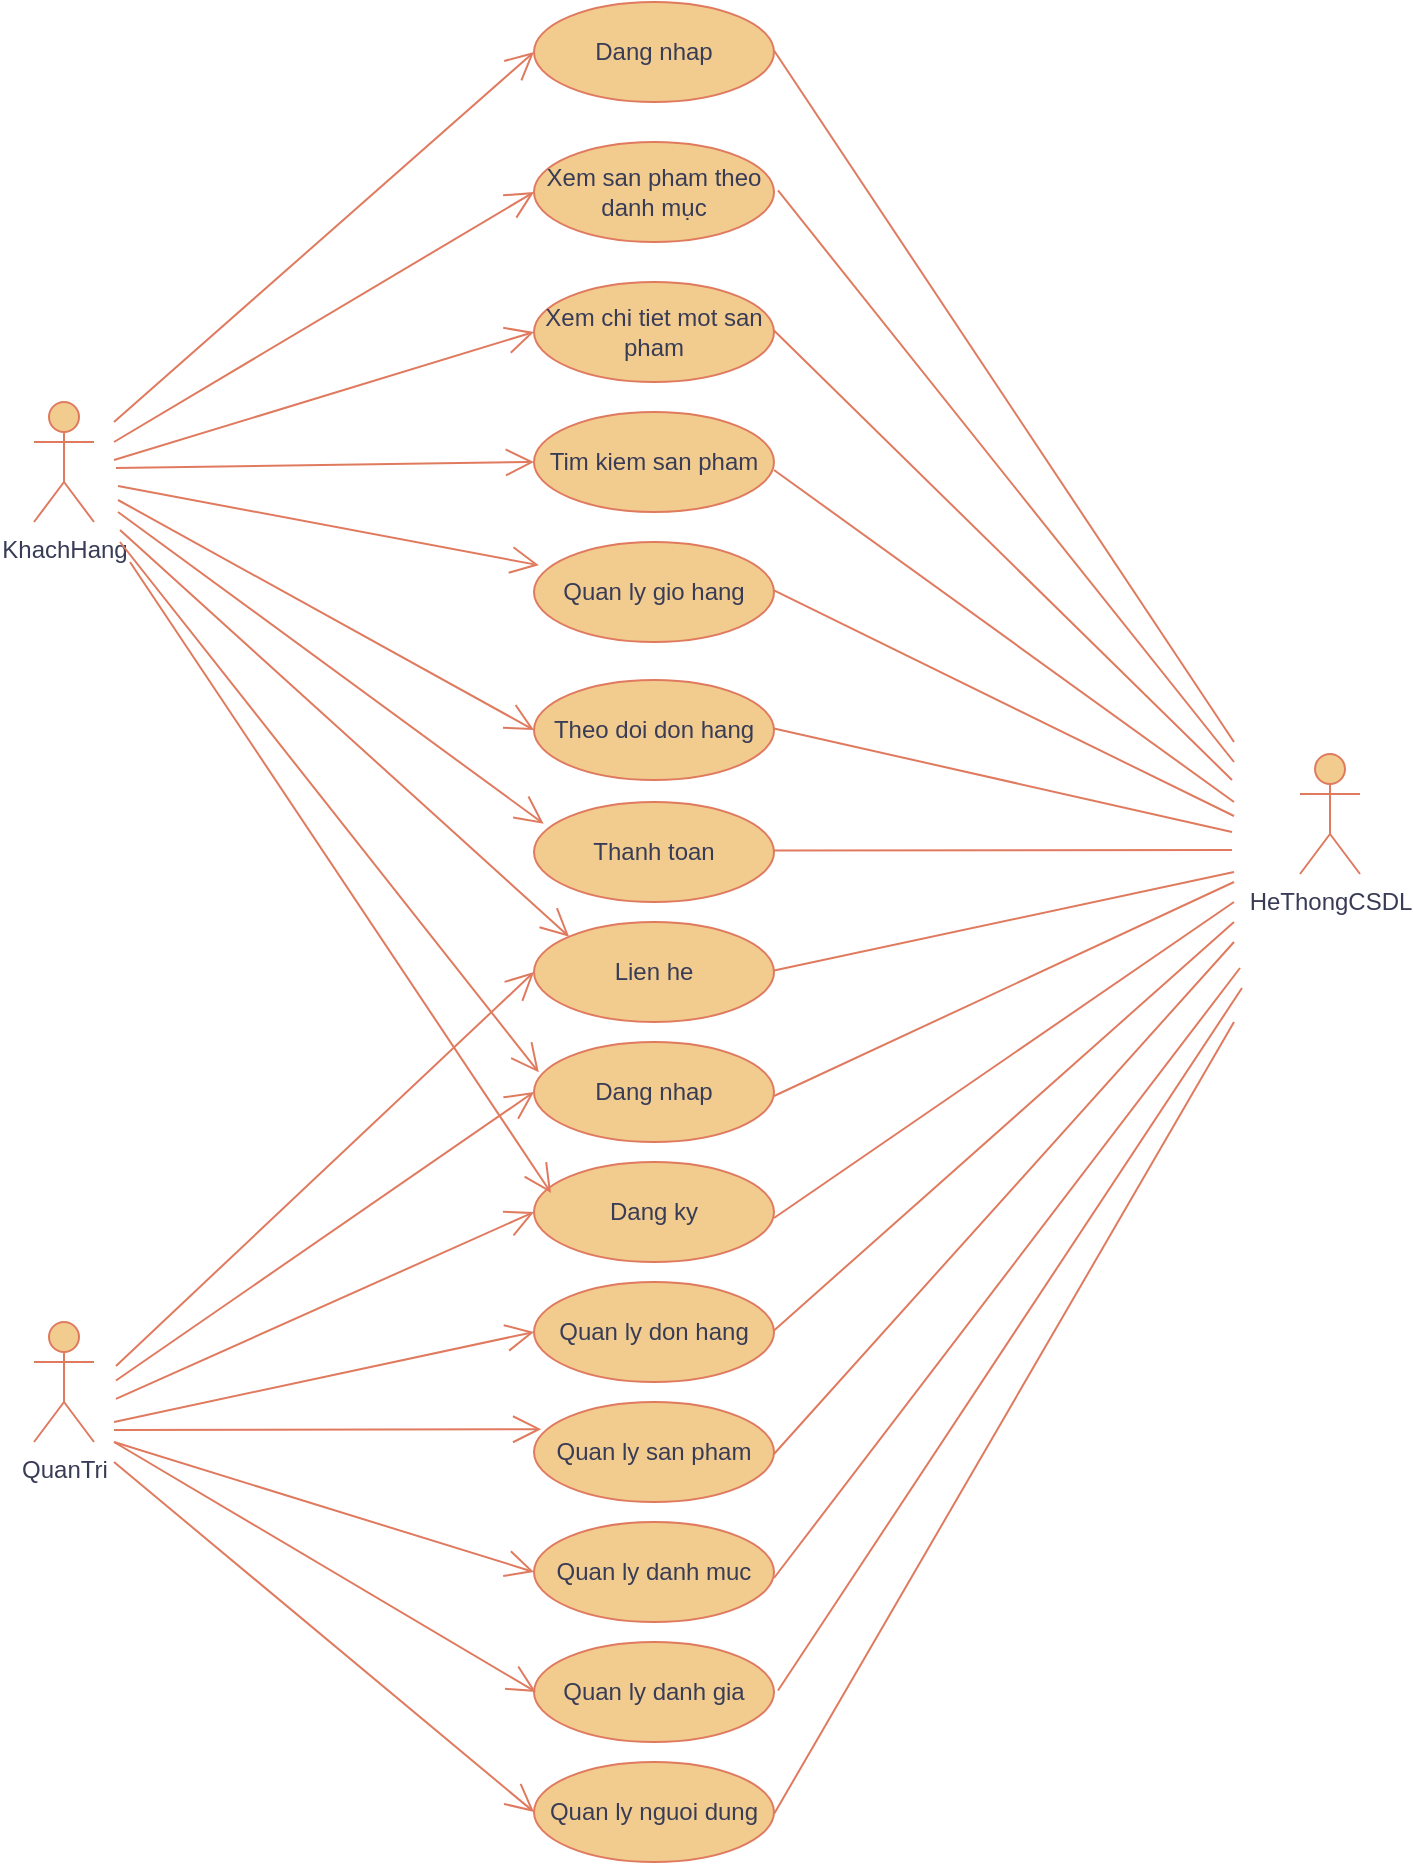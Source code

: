 <mxfile version="27.0.6">
  <diagram name="Trang-1" id="om-XIADOHvCU4XSZSmuB">
    <mxGraphModel grid="0" page="1" gridSize="10" guides="1" tooltips="1" connect="1" arrows="1" fold="1" pageScale="1" pageWidth="827" pageHeight="1169" math="0" shadow="0">
      <root>
        <mxCell id="0" />
        <mxCell id="1" parent="0" />
        <mxCell id="bkpkcKp48GnXwhdnhPmG-1" value="KhachHang" style="shape=umlActor;verticalLabelPosition=bottom;verticalAlign=top;html=1;outlineConnect=0;textShadow=0;labelBorderColor=none;labelBackgroundColor=none;fillColor=#F2CC8F;strokeColor=#E07A5F;fontColor=#393C56;" vertex="1" parent="1">
          <mxGeometry x="120" y="250" width="30" height="60" as="geometry" />
        </mxCell>
        <mxCell id="bkpkcKp48GnXwhdnhPmG-2" value="QuanTri" style="shape=umlActor;verticalLabelPosition=bottom;verticalAlign=top;html=1;outlineConnect=0;labelBackgroundColor=none;fillColor=#F2CC8F;strokeColor=#E07A5F;fontColor=#393C56;" vertex="1" parent="1">
          <mxGeometry x="120" y="710" width="30" height="60" as="geometry" />
        </mxCell>
        <mxCell id="bkpkcKp48GnXwhdnhPmG-6" value="HeThongCSDL" style="shape=umlActor;verticalLabelPosition=bottom;verticalAlign=top;html=1;outlineConnect=0;textShadow=0;labelBorderColor=none;labelBackgroundColor=none;fillColor=#F2CC8F;strokeColor=#E07A5F;fontColor=#393C56;" vertex="1" parent="1">
          <mxGeometry x="753" y="426" width="30" height="60" as="geometry" />
        </mxCell>
        <mxCell id="bkpkcKp48GnXwhdnhPmG-25" value="Dang nhap" style="ellipse;whiteSpace=wrap;html=1;labelBackgroundColor=none;fillColor=#F2CC8F;strokeColor=#E07A5F;fontColor=#393C56;" vertex="1" parent="1">
          <mxGeometry x="370" y="50" width="120" height="50" as="geometry" />
        </mxCell>
        <mxCell id="bkpkcKp48GnXwhdnhPmG-37" value="Xem san pham theo danh mục" style="ellipse;whiteSpace=wrap;html=1;labelBackgroundColor=none;fillColor=#F2CC8F;strokeColor=#E07A5F;fontColor=#393C56;" vertex="1" parent="1">
          <mxGeometry x="370" y="120" width="120" height="50" as="geometry" />
        </mxCell>
        <mxCell id="bkpkcKp48GnXwhdnhPmG-38" value="Xem chi tiet mot san pham" style="ellipse;whiteSpace=wrap;html=1;labelBackgroundColor=none;fillColor=#F2CC8F;strokeColor=#E07A5F;fontColor=#393C56;" vertex="1" parent="1">
          <mxGeometry x="370" y="190" width="120" height="50" as="geometry" />
        </mxCell>
        <mxCell id="bkpkcKp48GnXwhdnhPmG-39" value="Tim kiem san pham" style="ellipse;whiteSpace=wrap;html=1;labelBackgroundColor=none;fillColor=#F2CC8F;strokeColor=#E07A5F;fontColor=#393C56;" vertex="1" parent="1">
          <mxGeometry x="370" y="255" width="120" height="50" as="geometry" />
        </mxCell>
        <mxCell id="bkpkcKp48GnXwhdnhPmG-40" value="Quan ly gio hang" style="ellipse;whiteSpace=wrap;html=1;labelBackgroundColor=none;fillColor=#F2CC8F;strokeColor=#E07A5F;fontColor=#393C56;" vertex="1" parent="1">
          <mxGeometry x="370" y="320" width="120" height="50" as="geometry" />
        </mxCell>
        <mxCell id="bkpkcKp48GnXwhdnhPmG-41" value="Theo doi don hang" style="ellipse;whiteSpace=wrap;html=1;labelBackgroundColor=none;fillColor=#F2CC8F;strokeColor=#E07A5F;fontColor=#393C56;" vertex="1" parent="1">
          <mxGeometry x="370" y="389" width="120" height="50" as="geometry" />
        </mxCell>
        <mxCell id="bkpkcKp48GnXwhdnhPmG-42" value="Thanh toan" style="ellipse;whiteSpace=wrap;html=1;labelBackgroundColor=none;fillColor=#F2CC8F;strokeColor=#E07A5F;fontColor=#393C56;" vertex="1" parent="1">
          <mxGeometry x="370" y="450" width="120" height="50" as="geometry" />
        </mxCell>
        <mxCell id="bkpkcKp48GnXwhdnhPmG-43" value="Lien he" style="ellipse;whiteSpace=wrap;html=1;labelBackgroundColor=none;fillColor=#F2CC8F;strokeColor=#E07A5F;fontColor=#393C56;" vertex="1" parent="1">
          <mxGeometry x="370" y="510" width="120" height="50" as="geometry" />
        </mxCell>
        <mxCell id="bkpkcKp48GnXwhdnhPmG-44" value="Dang nhap" style="ellipse;whiteSpace=wrap;html=1;labelBackgroundColor=none;fillColor=#F2CC8F;strokeColor=#E07A5F;fontColor=#393C56;" vertex="1" parent="1">
          <mxGeometry x="370" y="570" width="120" height="50" as="geometry" />
        </mxCell>
        <mxCell id="bkpkcKp48GnXwhdnhPmG-45" value="Dang ky" style="ellipse;whiteSpace=wrap;html=1;labelBackgroundColor=none;fillColor=#F2CC8F;strokeColor=#E07A5F;fontColor=#393C56;" vertex="1" parent="1">
          <mxGeometry x="370" y="630" width="120" height="50" as="geometry" />
        </mxCell>
        <mxCell id="bkpkcKp48GnXwhdnhPmG-46" value="Quan ly don hang" style="ellipse;whiteSpace=wrap;html=1;labelBackgroundColor=none;fillColor=#F2CC8F;strokeColor=#E07A5F;fontColor=#393C56;" vertex="1" parent="1">
          <mxGeometry x="370" y="690" width="120" height="50" as="geometry" />
        </mxCell>
        <mxCell id="bkpkcKp48GnXwhdnhPmG-47" value="Quan ly san pham" style="ellipse;whiteSpace=wrap;html=1;labelBackgroundColor=none;fillColor=#F2CC8F;strokeColor=#E07A5F;fontColor=#393C56;" vertex="1" parent="1">
          <mxGeometry x="370" y="750" width="120" height="50" as="geometry" />
        </mxCell>
        <mxCell id="bkpkcKp48GnXwhdnhPmG-48" value="Quan ly danh muc" style="ellipse;whiteSpace=wrap;html=1;labelBackgroundColor=none;fillColor=#F2CC8F;strokeColor=#E07A5F;fontColor=#393C56;" vertex="1" parent="1">
          <mxGeometry x="370" y="810" width="120" height="50" as="geometry" />
        </mxCell>
        <mxCell id="bkpkcKp48GnXwhdnhPmG-49" value="Quan ly danh gia" style="ellipse;whiteSpace=wrap;html=1;labelBackgroundColor=none;fillColor=#F2CC8F;strokeColor=#E07A5F;fontColor=#393C56;" vertex="1" parent="1">
          <mxGeometry x="370" y="870" width="120" height="50" as="geometry" />
        </mxCell>
        <mxCell id="bkpkcKp48GnXwhdnhPmG-50" value="Quan ly nguoi dung" style="ellipse;whiteSpace=wrap;html=1;labelBackgroundColor=none;fillColor=#F2CC8F;strokeColor=#E07A5F;fontColor=#393C56;" vertex="1" parent="1">
          <mxGeometry x="370" y="930" width="120" height="50" as="geometry" />
        </mxCell>
        <mxCell id="bkpkcKp48GnXwhdnhPmG-51" value="" style="endArrow=open;endFill=1;endSize=12;html=1;rounded=0;entryX=0;entryY=0.5;entryDx=0;entryDy=0;labelBackgroundColor=none;strokeColor=#E07A5F;fontColor=default;" edge="1" parent="1" target="bkpkcKp48GnXwhdnhPmG-25">
          <mxGeometry width="160" relative="1" as="geometry">
            <mxPoint x="160" y="260" as="sourcePoint" />
            <mxPoint x="315" y="265" as="targetPoint" />
          </mxGeometry>
        </mxCell>
        <mxCell id="bkpkcKp48GnXwhdnhPmG-52" value="" style="endArrow=open;endFill=1;endSize=12;html=1;rounded=0;entryX=0;entryY=0.5;entryDx=0;entryDy=0;labelBackgroundColor=none;strokeColor=#E07A5F;fontColor=default;" edge="1" parent="1" target="bkpkcKp48GnXwhdnhPmG-37">
          <mxGeometry width="160" relative="1" as="geometry">
            <mxPoint x="160" y="270" as="sourcePoint" />
            <mxPoint x="316" y="271" as="targetPoint" />
          </mxGeometry>
        </mxCell>
        <mxCell id="bkpkcKp48GnXwhdnhPmG-53" value="" style="endArrow=open;endFill=1;endSize=12;html=1;rounded=0;entryX=0;entryY=0.5;entryDx=0;entryDy=0;labelBackgroundColor=none;strokeColor=#E07A5F;fontColor=default;" edge="1" parent="1" target="bkpkcKp48GnXwhdnhPmG-38">
          <mxGeometry width="160" relative="1" as="geometry">
            <mxPoint x="160" y="279" as="sourcePoint" />
            <mxPoint x="317" y="279.23" as="targetPoint" />
          </mxGeometry>
        </mxCell>
        <mxCell id="bkpkcKp48GnXwhdnhPmG-55" value="" style="endArrow=open;endFill=1;endSize=12;html=1;rounded=0;entryX=0;entryY=0.5;entryDx=0;entryDy=0;labelBackgroundColor=none;strokeColor=#E07A5F;fontColor=default;" edge="1" parent="1" target="bkpkcKp48GnXwhdnhPmG-39">
          <mxGeometry width="160" relative="1" as="geometry">
            <mxPoint x="161" y="283" as="sourcePoint" />
            <mxPoint x="321" y="283" as="targetPoint" />
          </mxGeometry>
        </mxCell>
        <mxCell id="bkpkcKp48GnXwhdnhPmG-56" value="" style="endArrow=open;endFill=1;endSize=12;html=1;rounded=0;entryX=0.02;entryY=0.232;entryDx=0;entryDy=0;entryPerimeter=0;labelBackgroundColor=none;strokeColor=#E07A5F;fontColor=default;" edge="1" parent="1" target="bkpkcKp48GnXwhdnhPmG-40">
          <mxGeometry width="160" relative="1" as="geometry">
            <mxPoint x="162" y="292" as="sourcePoint" />
            <mxPoint x="322" y="292" as="targetPoint" />
          </mxGeometry>
        </mxCell>
        <mxCell id="bkpkcKp48GnXwhdnhPmG-57" value="" style="endArrow=open;endFill=1;endSize=12;html=1;rounded=0;entryX=0;entryY=0.5;entryDx=0;entryDy=0;labelBackgroundColor=none;strokeColor=#E07A5F;fontColor=default;" edge="1" parent="1" target="bkpkcKp48GnXwhdnhPmG-41">
          <mxGeometry width="160" relative="1" as="geometry">
            <mxPoint x="162" y="299" as="sourcePoint" />
            <mxPoint x="322" y="299" as="targetPoint" />
          </mxGeometry>
        </mxCell>
        <mxCell id="bkpkcKp48GnXwhdnhPmG-58" value="" style="endArrow=open;endFill=1;endSize=12;html=1;rounded=0;entryX=0;entryY=0;entryDx=0;entryDy=0;labelBackgroundColor=none;strokeColor=#E07A5F;fontColor=default;" edge="1" parent="1" target="bkpkcKp48GnXwhdnhPmG-43">
          <mxGeometry width="160" relative="1" as="geometry">
            <mxPoint x="163" y="314" as="sourcePoint" />
            <mxPoint x="323" y="314" as="targetPoint" />
          </mxGeometry>
        </mxCell>
        <mxCell id="bkpkcKp48GnXwhdnhPmG-59" value="" style="endArrow=open;endFill=1;endSize=12;html=1;rounded=0;entryX=0.04;entryY=0.217;entryDx=0;entryDy=0;entryPerimeter=0;labelBackgroundColor=none;strokeColor=#E07A5F;fontColor=default;" edge="1" parent="1" target="bkpkcKp48GnXwhdnhPmG-42">
          <mxGeometry width="160" relative="1" as="geometry">
            <mxPoint x="162" y="305" as="sourcePoint" />
            <mxPoint x="322" y="305" as="targetPoint" />
          </mxGeometry>
        </mxCell>
        <mxCell id="bkpkcKp48GnXwhdnhPmG-60" value="" style="endArrow=open;endFill=1;endSize=12;html=1;rounded=0;entryX=0.02;entryY=0.303;entryDx=0;entryDy=0;entryPerimeter=0;labelBackgroundColor=none;strokeColor=#E07A5F;fontColor=default;" edge="1" parent="1" target="bkpkcKp48GnXwhdnhPmG-44">
          <mxGeometry width="160" relative="1" as="geometry">
            <mxPoint x="163" y="320" as="sourcePoint" />
            <mxPoint x="323" y="320" as="targetPoint" />
          </mxGeometry>
        </mxCell>
        <mxCell id="bkpkcKp48GnXwhdnhPmG-61" value="" style="endArrow=open;endFill=1;endSize=12;html=1;rounded=0;entryX=0;entryY=0.5;entryDx=0;entryDy=0;labelBackgroundColor=none;strokeColor=#E07A5F;fontColor=default;" edge="1" parent="1" target="bkpkcKp48GnXwhdnhPmG-43">
          <mxGeometry width="160" relative="1" as="geometry">
            <mxPoint x="161" y="732" as="sourcePoint" />
            <mxPoint x="321" y="732" as="targetPoint" />
          </mxGeometry>
        </mxCell>
        <mxCell id="bkpkcKp48GnXwhdnhPmG-62" value="" style="endArrow=open;endFill=1;endSize=12;html=1;rounded=0;entryX=0;entryY=0.5;entryDx=0;entryDy=0;labelBackgroundColor=none;strokeColor=#E07A5F;fontColor=default;" edge="1" parent="1" target="bkpkcKp48GnXwhdnhPmG-44">
          <mxGeometry width="160" relative="1" as="geometry">
            <mxPoint x="161" y="739.23" as="sourcePoint" />
            <mxPoint x="321" y="739.23" as="targetPoint" />
          </mxGeometry>
        </mxCell>
        <mxCell id="bkpkcKp48GnXwhdnhPmG-63" value="" style="endArrow=open;endFill=1;endSize=12;html=1;rounded=0;entryX=0;entryY=0.5;entryDx=0;entryDy=0;labelBackgroundColor=none;strokeColor=#E07A5F;fontColor=default;" edge="1" parent="1" target="bkpkcKp48GnXwhdnhPmG-45">
          <mxGeometry width="160" relative="1" as="geometry">
            <mxPoint x="161" y="748.46" as="sourcePoint" />
            <mxPoint x="321" y="748.46" as="targetPoint" />
            <Array as="points" />
          </mxGeometry>
        </mxCell>
        <mxCell id="bkpkcKp48GnXwhdnhPmG-64" value="" style="endArrow=open;endFill=1;endSize=12;html=1;rounded=0;entryX=0;entryY=0.5;entryDx=0;entryDy=0;labelBackgroundColor=none;strokeColor=#E07A5F;fontColor=default;" edge="1" parent="1" target="bkpkcKp48GnXwhdnhPmG-46">
          <mxGeometry width="160" relative="1" as="geometry">
            <mxPoint x="160" y="760" as="sourcePoint" />
            <mxPoint x="324" y="757" as="targetPoint" />
          </mxGeometry>
        </mxCell>
        <mxCell id="bkpkcKp48GnXwhdnhPmG-65" value="" style="endArrow=open;endFill=1;endSize=12;html=1;rounded=0;entryX=0.03;entryY=0.272;entryDx=0;entryDy=0;entryPerimeter=0;labelBackgroundColor=none;strokeColor=#E07A5F;fontColor=default;" edge="1" parent="1" target="bkpkcKp48GnXwhdnhPmG-47">
          <mxGeometry width="160" relative="1" as="geometry">
            <mxPoint x="160" y="764" as="sourcePoint" />
            <mxPoint x="325" y="765" as="targetPoint" />
          </mxGeometry>
        </mxCell>
        <mxCell id="bkpkcKp48GnXwhdnhPmG-67" value="" style="endArrow=open;endFill=1;endSize=12;html=1;rounded=0;entryX=0;entryY=0.5;entryDx=0;entryDy=0;labelBackgroundColor=none;strokeColor=#E07A5F;fontColor=default;" edge="1" parent="1" target="bkpkcKp48GnXwhdnhPmG-48">
          <mxGeometry width="160" relative="1" as="geometry">
            <mxPoint x="160" y="770" as="sourcePoint" />
            <mxPoint x="327" y="774.23" as="targetPoint" />
          </mxGeometry>
        </mxCell>
        <mxCell id="bkpkcKp48GnXwhdnhPmG-68" value="" style="endArrow=open;endFill=1;endSize=12;html=1;rounded=0;entryX=0.008;entryY=0.5;entryDx=0;entryDy=0;entryPerimeter=0;labelBackgroundColor=none;strokeColor=#E07A5F;fontColor=default;" edge="1" parent="1" target="bkpkcKp48GnXwhdnhPmG-49">
          <mxGeometry width="160" relative="1" as="geometry">
            <mxPoint x="160" y="770" as="sourcePoint" />
            <mxPoint x="327" y="777" as="targetPoint" />
          </mxGeometry>
        </mxCell>
        <mxCell id="bkpkcKp48GnXwhdnhPmG-69" value="" style="endArrow=open;endFill=1;endSize=12;html=1;rounded=0;entryX=0;entryY=0.5;entryDx=0;entryDy=0;labelBackgroundColor=none;strokeColor=#E07A5F;fontColor=default;" edge="1" parent="1" target="bkpkcKp48GnXwhdnhPmG-50">
          <mxGeometry width="160" relative="1" as="geometry">
            <mxPoint x="160" y="780" as="sourcePoint" />
            <mxPoint x="327" y="782" as="targetPoint" />
          </mxGeometry>
        </mxCell>
        <mxCell id="bkpkcKp48GnXwhdnhPmG-72" value="" style="endArrow=open;endFill=1;endSize=12;html=1;rounded=0;entryX=0.071;entryY=0.309;entryDx=0;entryDy=0;entryPerimeter=0;labelBackgroundColor=none;strokeColor=#E07A5F;fontColor=default;" edge="1" parent="1" target="bkpkcKp48GnXwhdnhPmG-45">
          <mxGeometry width="160" relative="1" as="geometry">
            <mxPoint x="168" y="330" as="sourcePoint" />
            <mxPoint x="328" y="330" as="targetPoint" />
          </mxGeometry>
        </mxCell>
        <mxCell id="bkpkcKp48GnXwhdnhPmG-73" value="" style="endArrow=none;html=1;rounded=0;labelBackgroundColor=none;strokeColor=#E07A5F;fontColor=default;" edge="1" parent="1">
          <mxGeometry relative="1" as="geometry">
            <mxPoint x="490" y="74.23" as="sourcePoint" />
            <mxPoint x="720" y="420" as="targetPoint" />
          </mxGeometry>
        </mxCell>
        <mxCell id="bkpkcKp48GnXwhdnhPmG-76" value="" style="endArrow=none;html=1;rounded=0;labelBackgroundColor=none;strokeColor=#E07A5F;fontColor=default;" edge="1" parent="1">
          <mxGeometry relative="1" as="geometry">
            <mxPoint x="490" y="284" as="sourcePoint" />
            <mxPoint x="720" y="450" as="targetPoint" />
          </mxGeometry>
        </mxCell>
        <mxCell id="bkpkcKp48GnXwhdnhPmG-77" value="" style="endArrow=none;html=1;rounded=0;labelBackgroundColor=none;strokeColor=#E07A5F;fontColor=default;" edge="1" parent="1">
          <mxGeometry relative="1" as="geometry">
            <mxPoint x="490" y="214.23" as="sourcePoint" />
            <mxPoint x="719" y="439" as="targetPoint" />
          </mxGeometry>
        </mxCell>
        <mxCell id="bkpkcKp48GnXwhdnhPmG-78" value="" style="endArrow=none;html=1;rounded=0;labelBackgroundColor=none;strokeColor=#E07A5F;fontColor=default;" edge="1" parent="1">
          <mxGeometry relative="1" as="geometry">
            <mxPoint x="490" y="413.23" as="sourcePoint" />
            <mxPoint x="719" y="465" as="targetPoint" />
          </mxGeometry>
        </mxCell>
        <mxCell id="bkpkcKp48GnXwhdnhPmG-79" value="" style="endArrow=none;html=1;rounded=0;labelBackgroundColor=none;strokeColor=#E07A5F;fontColor=default;" edge="1" parent="1">
          <mxGeometry relative="1" as="geometry">
            <mxPoint x="490" y="344.23" as="sourcePoint" />
            <mxPoint x="720" y="457" as="targetPoint" />
          </mxGeometry>
        </mxCell>
        <mxCell id="bkpkcKp48GnXwhdnhPmG-80" value="" style="endArrow=none;html=1;rounded=0;labelBackgroundColor=none;strokeColor=#E07A5F;fontColor=default;" edge="1" parent="1">
          <mxGeometry relative="1" as="geometry">
            <mxPoint x="492" y="144.23" as="sourcePoint" />
            <mxPoint x="720" y="430" as="targetPoint" />
          </mxGeometry>
        </mxCell>
        <mxCell id="bkpkcKp48GnXwhdnhPmG-81" value="" style="endArrow=none;html=1;rounded=0;labelBackgroundColor=none;strokeColor=#E07A5F;fontColor=default;" edge="1" parent="1">
          <mxGeometry relative="1" as="geometry">
            <mxPoint x="490" y="474.23" as="sourcePoint" />
            <mxPoint x="719" y="474" as="targetPoint" />
          </mxGeometry>
        </mxCell>
        <mxCell id="bkpkcKp48GnXwhdnhPmG-82" value="" style="endArrow=none;html=1;rounded=0;labelBackgroundColor=none;strokeColor=#E07A5F;fontColor=default;" edge="1" parent="1">
          <mxGeometry relative="1" as="geometry">
            <mxPoint x="490" y="534.23" as="sourcePoint" />
            <mxPoint x="720" y="485" as="targetPoint" />
          </mxGeometry>
        </mxCell>
        <mxCell id="bkpkcKp48GnXwhdnhPmG-83" value="" style="endArrow=none;html=1;rounded=0;labelBackgroundColor=none;strokeColor=#E07A5F;fontColor=default;" edge="1" parent="1">
          <mxGeometry relative="1" as="geometry">
            <mxPoint x="490" y="597" as="sourcePoint" />
            <mxPoint x="720" y="490" as="targetPoint" />
          </mxGeometry>
        </mxCell>
        <mxCell id="bkpkcKp48GnXwhdnhPmG-84" value="" style="endArrow=none;html=1;rounded=0;labelBackgroundColor=none;strokeColor=#E07A5F;fontColor=default;" edge="1" parent="1">
          <mxGeometry relative="1" as="geometry">
            <mxPoint x="490" y="658" as="sourcePoint" />
            <mxPoint x="720" y="500" as="targetPoint" />
          </mxGeometry>
        </mxCell>
        <mxCell id="bkpkcKp48GnXwhdnhPmG-85" value="" style="endArrow=none;html=1;rounded=0;labelBackgroundColor=none;strokeColor=#E07A5F;fontColor=default;" edge="1" parent="1">
          <mxGeometry relative="1" as="geometry">
            <mxPoint x="490" y="714.23" as="sourcePoint" />
            <mxPoint x="720" y="510" as="targetPoint" />
          </mxGeometry>
        </mxCell>
        <mxCell id="bkpkcKp48GnXwhdnhPmG-86" value="" style="endArrow=none;html=1;rounded=0;labelBackgroundColor=none;strokeColor=#E07A5F;fontColor=default;" edge="1" parent="1">
          <mxGeometry relative="1" as="geometry">
            <mxPoint x="490" y="776" as="sourcePoint" />
            <mxPoint x="720" y="520" as="targetPoint" />
          </mxGeometry>
        </mxCell>
        <mxCell id="bkpkcKp48GnXwhdnhPmG-87" value="" style="endArrow=none;html=1;rounded=0;labelBackgroundColor=none;strokeColor=#E07A5F;fontColor=default;" edge="1" parent="1">
          <mxGeometry relative="1" as="geometry">
            <mxPoint x="490" y="838" as="sourcePoint" />
            <mxPoint x="723" y="533" as="targetPoint" />
          </mxGeometry>
        </mxCell>
        <mxCell id="bkpkcKp48GnXwhdnhPmG-88" value="" style="endArrow=none;html=1;rounded=0;labelBackgroundColor=none;strokeColor=#E07A5F;fontColor=default;" edge="1" parent="1">
          <mxGeometry relative="1" as="geometry">
            <mxPoint x="492" y="894.23" as="sourcePoint" />
            <mxPoint x="724" y="543" as="targetPoint" />
          </mxGeometry>
        </mxCell>
        <mxCell id="bkpkcKp48GnXwhdnhPmG-89" value="" style="endArrow=none;html=1;rounded=0;labelBackgroundColor=none;strokeColor=#E07A5F;fontColor=default;" edge="1" parent="1">
          <mxGeometry relative="1" as="geometry">
            <mxPoint x="490" y="956" as="sourcePoint" />
            <mxPoint x="720" y="560" as="targetPoint" />
          </mxGeometry>
        </mxCell>
      </root>
    </mxGraphModel>
  </diagram>
</mxfile>
